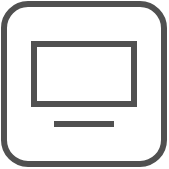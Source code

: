 <mxfile version="20.2.3" type="device"><diagram id="CSoJu6t7RtvjCg4GaWKq" name="Page-1"><mxGraphModel dx="1422" dy="780" grid="1" gridSize="10" guides="1" tooltips="1" connect="1" arrows="1" fold="1" page="1" pageScale="1" pageWidth="850" pageHeight="1100" math="0" shadow="0"><root><mxCell id="0"/><mxCell id="1" parent="0"/><mxCell id="D43yMPcNparVfMlK-ReO-4" value="" style="group" vertex="1" connectable="0" parent="1"><mxGeometry x="160" y="160" width="80" height="80" as="geometry"/></mxCell><mxCell id="D43yMPcNparVfMlK-ReO-1" value="" style="rounded=1;whiteSpace=wrap;html=1;strokeWidth=3;strokeColor=#505050;" vertex="1" parent="D43yMPcNparVfMlK-ReO-4"><mxGeometry width="80" height="80" as="geometry"/></mxCell><mxCell id="D43yMPcNparVfMlK-ReO-2" value="" style="rounded=0;whiteSpace=wrap;html=1;strokeColor=#505050;strokeWidth=3;" vertex="1" parent="D43yMPcNparVfMlK-ReO-4"><mxGeometry x="15" y="20" width="50" height="30" as="geometry"/></mxCell><mxCell id="D43yMPcNparVfMlK-ReO-3" value="" style="endArrow=none;html=1;rounded=0;strokeWidth=3;strokeColor=#505050;" edge="1" parent="D43yMPcNparVfMlK-ReO-4"><mxGeometry width="50" height="50" relative="1" as="geometry"><mxPoint x="25" y="60" as="sourcePoint"/><mxPoint x="55" y="60" as="targetPoint"/></mxGeometry></mxCell></root></mxGraphModel></diagram></mxfile>